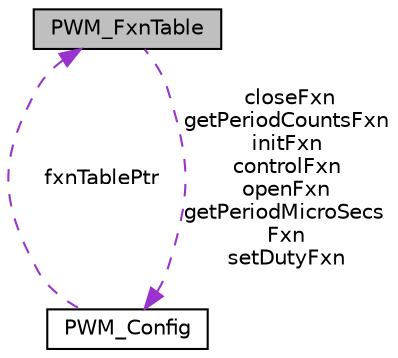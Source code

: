 digraph "PWM_FxnTable"
{
  edge [fontname="Helvetica",fontsize="10",labelfontname="Helvetica",labelfontsize="10"];
  node [fontname="Helvetica",fontsize="10",shape=record];
  Node1 [label="PWM_FxnTable",height=0.2,width=0.4,color="black", fillcolor="grey75", style="filled", fontcolor="black"];
  Node2 -> Node1 [dir="back",color="darkorchid3",fontsize="10",style="dashed",label=" closeFxn\ngetPeriodCountsFxn\ninitFxn\ncontrolFxn\nopenFxn\ngetPeriodMicroSecs\lFxn\nsetDutyFxn" ,fontname="Helvetica"];
  Node2 [label="PWM_Config",height=0.2,width=0.4,color="black", fillcolor="white", style="filled",URL="$struct_p_w_m___config.html",tooltip="PWM Global configuration. "];
  Node1 -> Node2 [dir="back",color="darkorchid3",fontsize="10",style="dashed",label=" fxnTablePtr" ,fontname="Helvetica"];
}
